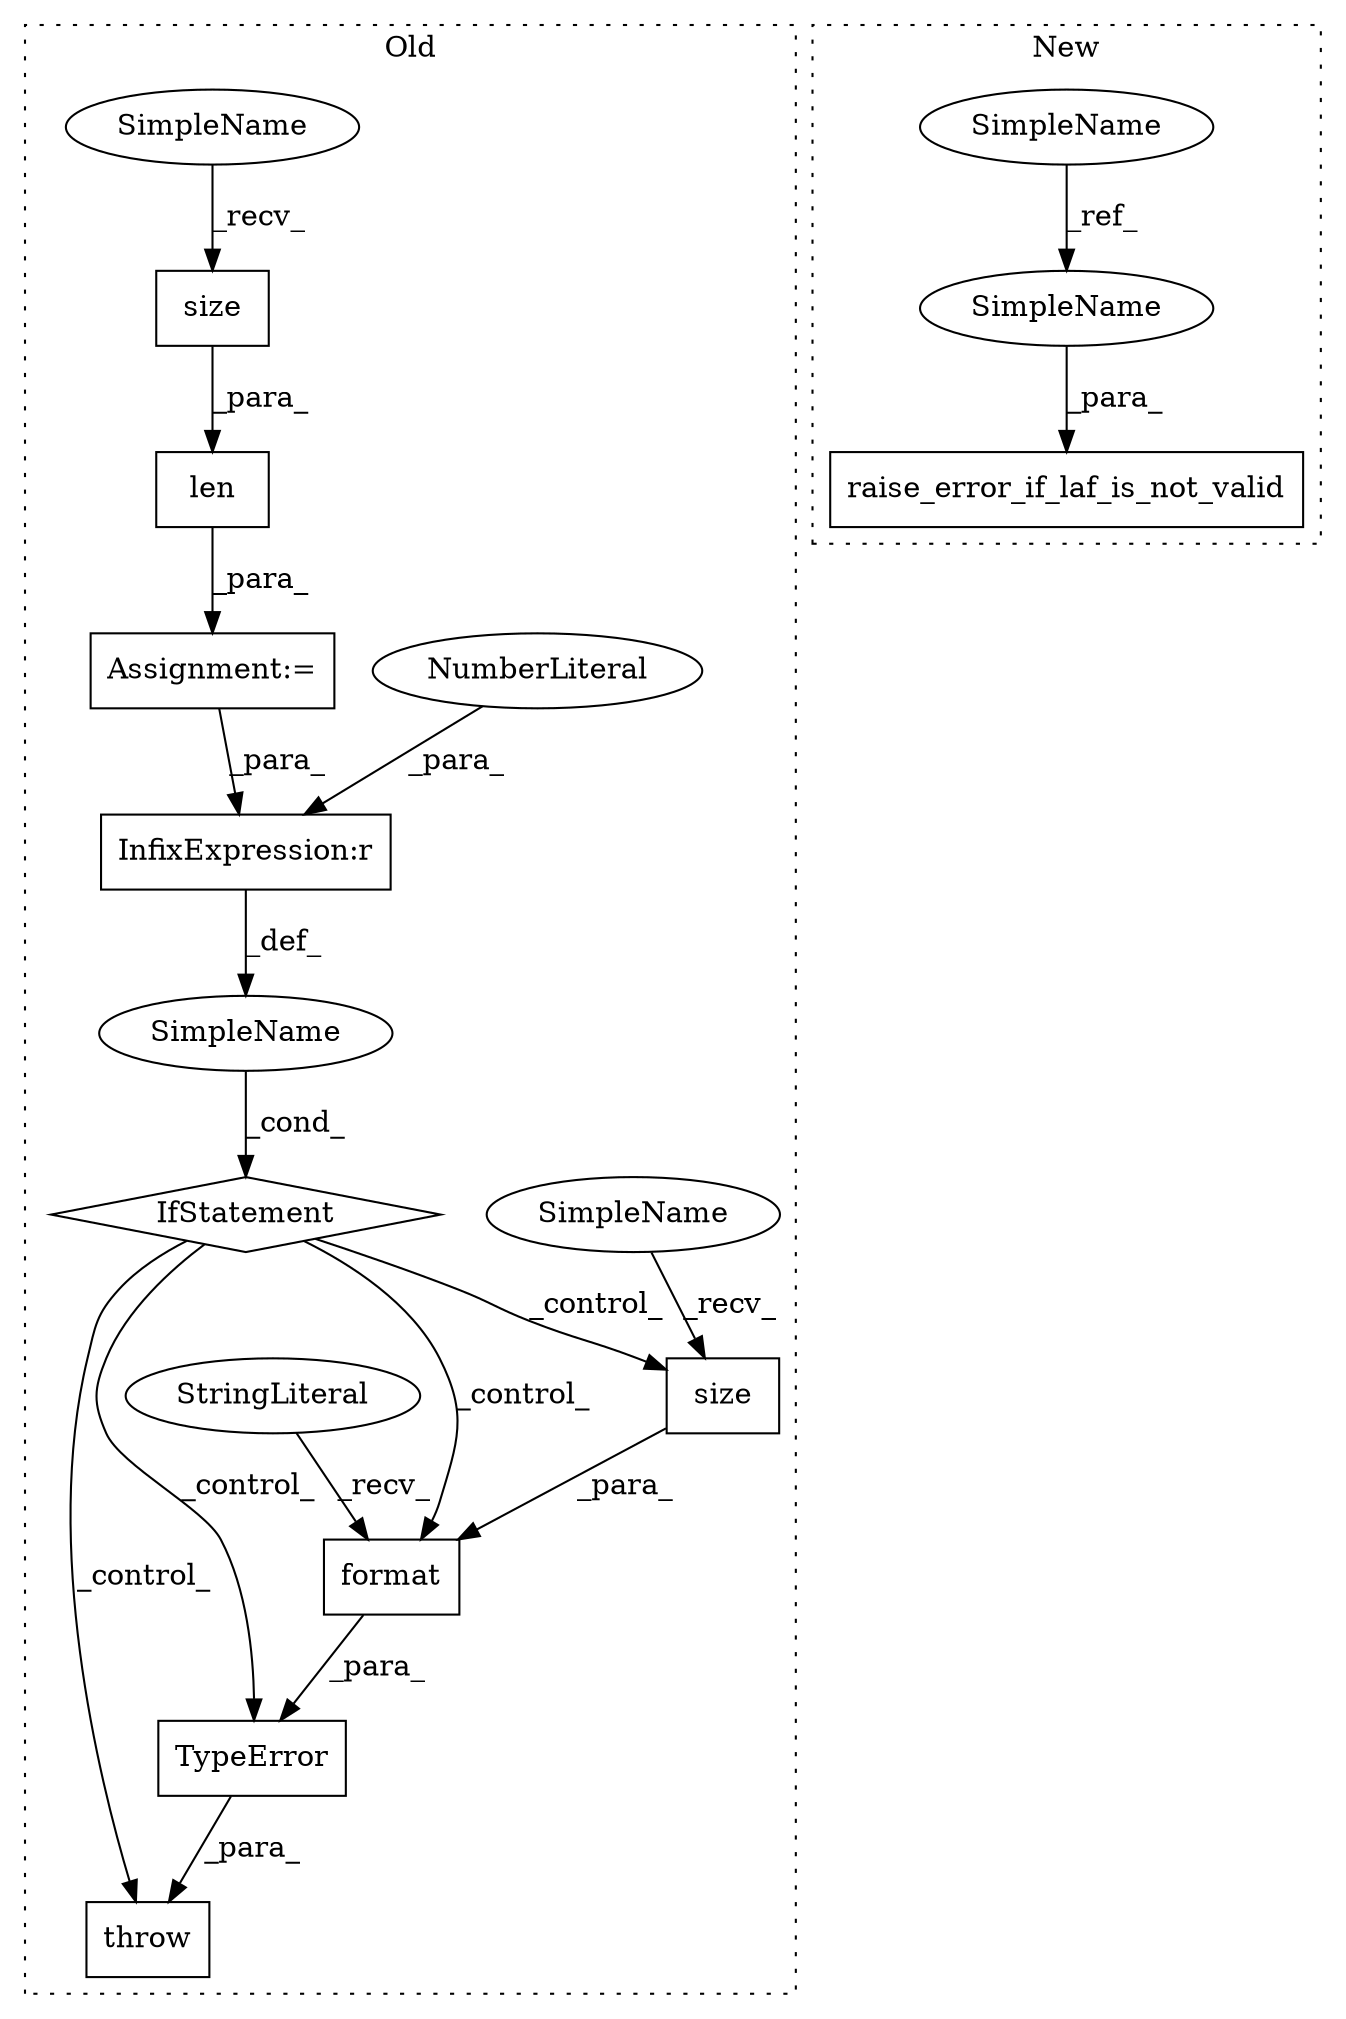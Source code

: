digraph G {
subgraph cluster0 {
1 [label="TypeError" a="32" s="4750,4837" l="10,1" shape="box"];
3 [label="SimpleName" a="42" s="" l="" shape="ellipse"];
4 [label="throw" a="53" s="4744" l="6" shape="box"];
5 [label="InfixExpression:r" a="27" s="4729" l="4" shape="box"];
6 [label="NumberLiteral" a="34" s="4733" l="1" shape="ellipse"];
7 [label="len" a="32" s="4698,4712" l="4,1" shape="box"];
8 [label="size" a="32" s="4830" l="6" shape="box"];
9 [label="format" a="32" s="4819,4836" l="7,1" shape="box"];
10 [label="size" a="32" s="4706" l="6" shape="box"];
11 [label="IfStatement" a="25" s="4719,4734" l="4,2" shape="diamond"];
12 [label="Assignment:=" a="7" s="4697" l="1" shape="box"];
13 [label="StringLiteral" a="45" s="4760" l="58" shape="ellipse"];
16 [label="SimpleName" a="42" s="4826" l="3" shape="ellipse"];
17 [label="SimpleName" a="42" s="4702" l="3" shape="ellipse"];
label = "Old";
style="dotted";
}
subgraph cluster1 {
2 [label="raise_error_if_laf_is_not_valid" a="32" s="5537,5572" l="32,1" shape="box"];
14 [label="SimpleName" a="42" s="5414" l="3" shape="ellipse"];
15 [label="SimpleName" a="42" s="5569" l="3" shape="ellipse"];
label = "New";
style="dotted";
}
1 -> 4 [label="_para_"];
3 -> 11 [label="_cond_"];
5 -> 3 [label="_def_"];
6 -> 5 [label="_para_"];
7 -> 12 [label="_para_"];
8 -> 9 [label="_para_"];
9 -> 1 [label="_para_"];
10 -> 7 [label="_para_"];
11 -> 1 [label="_control_"];
11 -> 9 [label="_control_"];
11 -> 4 [label="_control_"];
11 -> 8 [label="_control_"];
12 -> 5 [label="_para_"];
13 -> 9 [label="_recv_"];
14 -> 15 [label="_ref_"];
15 -> 2 [label="_para_"];
16 -> 8 [label="_recv_"];
17 -> 10 [label="_recv_"];
}